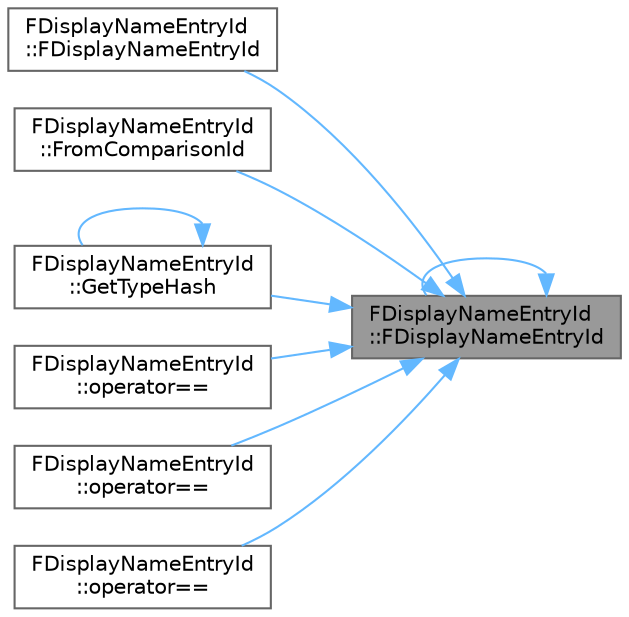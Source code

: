 digraph "FDisplayNameEntryId::FDisplayNameEntryId"
{
 // INTERACTIVE_SVG=YES
 // LATEX_PDF_SIZE
  bgcolor="transparent";
  edge [fontname=Helvetica,fontsize=10,labelfontname=Helvetica,labelfontsize=10];
  node [fontname=Helvetica,fontsize=10,shape=box,height=0.2,width=0.4];
  rankdir="RL";
  Node1 [id="Node000001",label="FDisplayNameEntryId\l::FDisplayNameEntryId",height=0.2,width=0.4,color="gray40", fillcolor="grey60", style="filled", fontcolor="black",tooltip=" "];
  Node1 -> Node1 [id="edge1_Node000001_Node000001",dir="back",color="steelblue1",style="solid",tooltip=" "];
  Node1 -> Node2 [id="edge2_Node000001_Node000002",dir="back",color="steelblue1",style="solid",tooltip=" "];
  Node2 [id="Node000002",label="FDisplayNameEntryId\l::FDisplayNameEntryId",height=0.2,width=0.4,color="grey40", fillcolor="white", style="filled",URL="$df/d5a/classFDisplayNameEntryId.html#a04bd2b1c9dd2810c98c878f914409264",tooltip=" "];
  Node1 -> Node3 [id="edge3_Node000001_Node000003",dir="back",color="steelblue1",style="solid",tooltip=" "];
  Node3 [id="Node000003",label="FDisplayNameEntryId\l::FromComparisonId",height=0.2,width=0.4,color="grey40", fillcolor="white", style="filled",URL="$df/d5a/classFDisplayNameEntryId.html#a1cd3b710b26125c66d5ec188ad8194de",tooltip=" "];
  Node1 -> Node4 [id="edge4_Node000001_Node000004",dir="back",color="steelblue1",style="solid",tooltip=" "];
  Node4 [id="Node000004",label="FDisplayNameEntryId\l::GetTypeHash",height=0.2,width=0.4,color="grey40", fillcolor="white", style="filled",URL="$df/d5a/classFDisplayNameEntryId.html#a800eb3b828e27c1ccf3d2c3f58975b65",tooltip=" "];
  Node4 -> Node4 [id="edge5_Node000004_Node000004",dir="back",color="steelblue1",style="solid",tooltip=" "];
  Node1 -> Node5 [id="edge6_Node000001_Node000005",dir="back",color="steelblue1",style="solid",tooltip=" "];
  Node5 [id="Node000005",label="FDisplayNameEntryId\l::operator==",height=0.2,width=0.4,color="grey40", fillcolor="white", style="filled",URL="$df/d5a/classFDisplayNameEntryId.html#a250f09e6e50df4e5c51ffa203aed4899",tooltip=" "];
  Node1 -> Node6 [id="edge7_Node000001_Node000006",dir="back",color="steelblue1",style="solid",tooltip=" "];
  Node6 [id="Node000006",label="FDisplayNameEntryId\l::operator==",height=0.2,width=0.4,color="grey40", fillcolor="white", style="filled",URL="$df/d5a/classFDisplayNameEntryId.html#a9c13a7442e89597cc9b69cadbb52e041",tooltip=" "];
  Node1 -> Node7 [id="edge8_Node000001_Node000007",dir="back",color="steelblue1",style="solid",tooltip=" "];
  Node7 [id="Node000007",label="FDisplayNameEntryId\l::operator==",height=0.2,width=0.4,color="grey40", fillcolor="white", style="filled",URL="$df/d5a/classFDisplayNameEntryId.html#ac4961c2297208613c424f25a8c15cc23",tooltip=" "];
}
